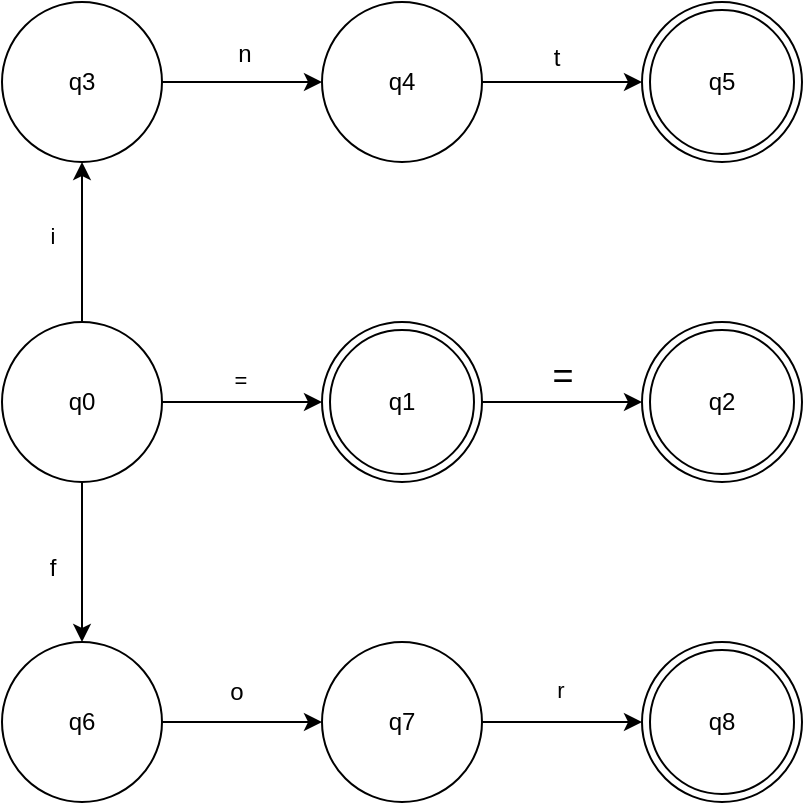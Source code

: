<mxfile version="22.1.17" type="github">
  <diagram name="Page-1" id="_lQ7lEu0XjZIsgZ5TSv2">
    <mxGraphModel dx="1274" dy="714" grid="1" gridSize="10" guides="1" tooltips="1" connect="1" arrows="1" fold="1" page="1" pageScale="1" pageWidth="850" pageHeight="1100" math="0" shadow="0">
      <root>
        <mxCell id="0" />
        <mxCell id="1" parent="0" />
        <mxCell id="S6AJj1KUtQfwAuEwmfS2-3" value="" style="edgeStyle=orthogonalEdgeStyle;rounded=0;orthogonalLoop=1;jettySize=auto;html=1;" edge="1" parent="1" source="S6AJj1KUtQfwAuEwmfS2-1">
          <mxGeometry relative="1" as="geometry">
            <mxPoint x="230" y="530" as="targetPoint" />
          </mxGeometry>
        </mxCell>
        <mxCell id="S6AJj1KUtQfwAuEwmfS2-17" value="=" style="edgeLabel;html=1;align=center;verticalAlign=middle;resizable=0;points=[];" vertex="1" connectable="0" parent="S6AJj1KUtQfwAuEwmfS2-3">
          <mxGeometry x="0.081" y="-1" relative="1" as="geometry">
            <mxPoint x="-4" y="-13" as="offset" />
          </mxGeometry>
        </mxCell>
        <mxCell id="S6AJj1KUtQfwAuEwmfS2-5" value="" style="edgeStyle=orthogonalEdgeStyle;rounded=0;orthogonalLoop=1;jettySize=auto;html=1;" edge="1" parent="1" source="S6AJj1KUtQfwAuEwmfS2-1" target="S6AJj1KUtQfwAuEwmfS2-4">
          <mxGeometry relative="1" as="geometry" />
        </mxCell>
        <mxCell id="S6AJj1KUtQfwAuEwmfS2-7" value="" style="edgeStyle=orthogonalEdgeStyle;rounded=0;orthogonalLoop=1;jettySize=auto;html=1;" edge="1" parent="1" source="S6AJj1KUtQfwAuEwmfS2-1" target="S6AJj1KUtQfwAuEwmfS2-6">
          <mxGeometry relative="1" as="geometry" />
        </mxCell>
        <mxCell id="S6AJj1KUtQfwAuEwmfS2-22" value="i" style="edgeLabel;html=1;align=center;verticalAlign=middle;resizable=0;points=[];" vertex="1" connectable="0" parent="S6AJj1KUtQfwAuEwmfS2-7">
          <mxGeometry x="0.15" y="1" relative="1" as="geometry">
            <mxPoint x="-14" y="3" as="offset" />
          </mxGeometry>
        </mxCell>
        <mxCell id="S6AJj1KUtQfwAuEwmfS2-1" value="q0" style="ellipse;whiteSpace=wrap;html=1;aspect=fixed;" vertex="1" parent="1">
          <mxGeometry x="70" y="490" width="80" height="80" as="geometry" />
        </mxCell>
        <mxCell id="S6AJj1KUtQfwAuEwmfS2-28" value="" style="edgeStyle=orthogonalEdgeStyle;rounded=0;orthogonalLoop=1;jettySize=auto;html=1;" edge="1" parent="1" source="S6AJj1KUtQfwAuEwmfS2-4" target="S6AJj1KUtQfwAuEwmfS2-27">
          <mxGeometry relative="1" as="geometry" />
        </mxCell>
        <mxCell id="S6AJj1KUtQfwAuEwmfS2-4" value="q6" style="ellipse;whiteSpace=wrap;html=1;aspect=fixed;" vertex="1" parent="1">
          <mxGeometry x="70" y="650" width="80" height="80" as="geometry" />
        </mxCell>
        <mxCell id="S6AJj1KUtQfwAuEwmfS2-19" value="" style="edgeStyle=orthogonalEdgeStyle;rounded=0;orthogonalLoop=1;jettySize=auto;html=1;" edge="1" parent="1" source="S6AJj1KUtQfwAuEwmfS2-6" target="S6AJj1KUtQfwAuEwmfS2-18">
          <mxGeometry relative="1" as="geometry" />
        </mxCell>
        <mxCell id="S6AJj1KUtQfwAuEwmfS2-6" value="q3" style="ellipse;whiteSpace=wrap;html=1;aspect=fixed;" vertex="1" parent="1">
          <mxGeometry x="70" y="330" width="80" height="80" as="geometry" />
        </mxCell>
        <mxCell id="S6AJj1KUtQfwAuEwmfS2-10" value="" style="edgeStyle=orthogonalEdgeStyle;rounded=0;orthogonalLoop=1;jettySize=auto;html=1;" edge="1" parent="1" source="S6AJj1KUtQfwAuEwmfS2-8" target="S6AJj1KUtQfwAuEwmfS2-9">
          <mxGeometry relative="1" as="geometry" />
        </mxCell>
        <mxCell id="S6AJj1KUtQfwAuEwmfS2-16" value="=" style="edgeLabel;html=1;align=center;verticalAlign=middle;resizable=0;points=[];fontSize=18;" vertex="1" connectable="0" parent="S6AJj1KUtQfwAuEwmfS2-10">
          <mxGeometry y="3" relative="1" as="geometry">
            <mxPoint y="-10" as="offset" />
          </mxGeometry>
        </mxCell>
        <mxCell id="S6AJj1KUtQfwAuEwmfS2-8" value="q1" style="ellipse;shape=doubleEllipse;whiteSpace=wrap;html=1;aspect=fixed;" vertex="1" parent="1">
          <mxGeometry x="230" y="490" width="80" height="80" as="geometry" />
        </mxCell>
        <mxCell id="S6AJj1KUtQfwAuEwmfS2-9" value="q2" style="ellipse;shape=doubleEllipse;whiteSpace=wrap;html=1;aspect=fixed;" vertex="1" parent="1">
          <mxGeometry x="390" y="490" width="80" height="80" as="geometry" />
        </mxCell>
        <mxCell id="S6AJj1KUtQfwAuEwmfS2-21" value="" style="edgeStyle=orthogonalEdgeStyle;rounded=0;orthogonalLoop=1;jettySize=auto;html=1;" edge="1" parent="1" source="S6AJj1KUtQfwAuEwmfS2-18" target="S6AJj1KUtQfwAuEwmfS2-20">
          <mxGeometry relative="1" as="geometry" />
        </mxCell>
        <mxCell id="S6AJj1KUtQfwAuEwmfS2-18" value="q4" style="ellipse;whiteSpace=wrap;html=1;aspect=fixed;" vertex="1" parent="1">
          <mxGeometry x="230" y="330" width="80" height="80" as="geometry" />
        </mxCell>
        <mxCell id="S6AJj1KUtQfwAuEwmfS2-20" value="q5" style="ellipse;shape=doubleEllipse;whiteSpace=wrap;html=1;aspect=fixed;" vertex="1" parent="1">
          <mxGeometry x="390" y="330" width="80" height="80" as="geometry" />
        </mxCell>
        <mxCell id="S6AJj1KUtQfwAuEwmfS2-24" value="n" style="text;html=1;align=center;verticalAlign=middle;resizable=0;points=[];autosize=1;strokeColor=none;fillColor=none;" vertex="1" parent="1">
          <mxGeometry x="176" y="341" width="30" height="30" as="geometry" />
        </mxCell>
        <mxCell id="S6AJj1KUtQfwAuEwmfS2-25" value="t" style="text;html=1;align=center;verticalAlign=middle;resizable=0;points=[];autosize=1;strokeColor=none;fillColor=none;" vertex="1" parent="1">
          <mxGeometry x="332" y="343" width="30" height="30" as="geometry" />
        </mxCell>
        <mxCell id="S6AJj1KUtQfwAuEwmfS2-26" value="f" style="text;html=1;align=center;verticalAlign=middle;resizable=0;points=[];autosize=1;strokeColor=none;fillColor=none;" vertex="1" parent="1">
          <mxGeometry x="80" y="598" width="30" height="30" as="geometry" />
        </mxCell>
        <mxCell id="S6AJj1KUtQfwAuEwmfS2-31" value="" style="edgeStyle=orthogonalEdgeStyle;rounded=0;orthogonalLoop=1;jettySize=auto;html=1;" edge="1" parent="1" source="S6AJj1KUtQfwAuEwmfS2-27">
          <mxGeometry relative="1" as="geometry">
            <mxPoint x="390" y="690" as="targetPoint" />
          </mxGeometry>
        </mxCell>
        <mxCell id="S6AJj1KUtQfwAuEwmfS2-32" value="r" style="edgeLabel;html=1;align=center;verticalAlign=middle;resizable=0;points=[];" vertex="1" connectable="0" parent="S6AJj1KUtQfwAuEwmfS2-31">
          <mxGeometry x="-0.125" y="6" relative="1" as="geometry">
            <mxPoint x="4" y="-10" as="offset" />
          </mxGeometry>
        </mxCell>
        <mxCell id="S6AJj1KUtQfwAuEwmfS2-27" value="q7" style="ellipse;whiteSpace=wrap;html=1;aspect=fixed;" vertex="1" parent="1">
          <mxGeometry x="230" y="650" width="80" height="80" as="geometry" />
        </mxCell>
        <mxCell id="S6AJj1KUtQfwAuEwmfS2-29" value="o" style="text;html=1;align=center;verticalAlign=middle;resizable=0;points=[];autosize=1;strokeColor=none;fillColor=none;" vertex="1" parent="1">
          <mxGeometry x="172" y="660" width="30" height="30" as="geometry" />
        </mxCell>
        <mxCell id="S6AJj1KUtQfwAuEwmfS2-33" value="q8" style="ellipse;shape=doubleEllipse;whiteSpace=wrap;html=1;aspect=fixed;" vertex="1" parent="1">
          <mxGeometry x="390" y="650" width="80" height="80" as="geometry" />
        </mxCell>
      </root>
    </mxGraphModel>
  </diagram>
</mxfile>
